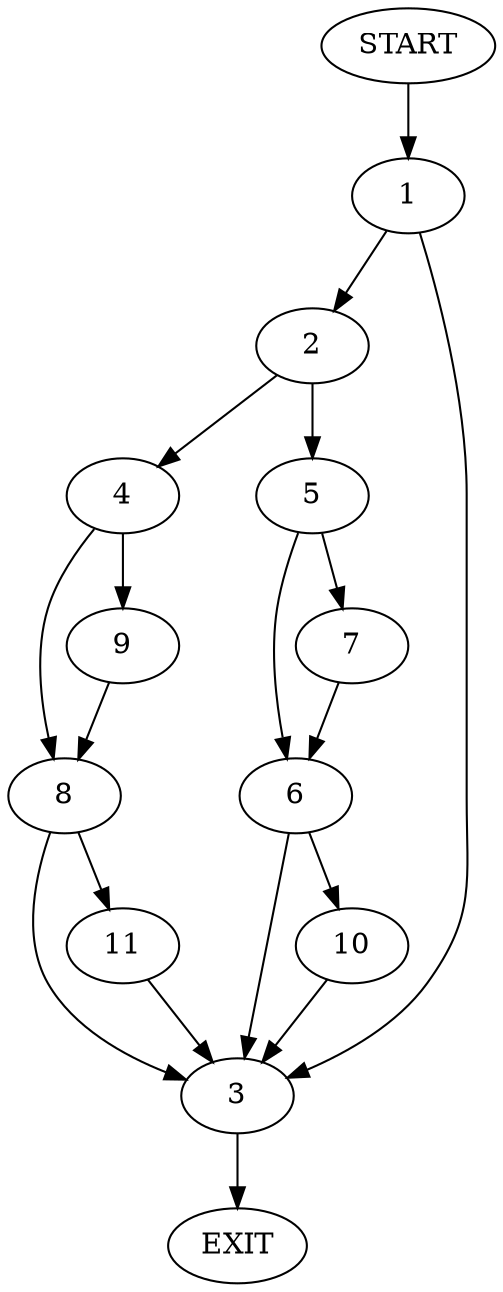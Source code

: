 digraph {
0 [label="START"]
12 [label="EXIT"]
0 -> 1
1 -> 2
1 -> 3
3 -> 12
2 -> 4
2 -> 5
5 -> 6
5 -> 7
4 -> 8
4 -> 9
7 -> 6
6 -> 3
6 -> 10
10 -> 3
8 -> 11
8 -> 3
9 -> 8
11 -> 3
}
